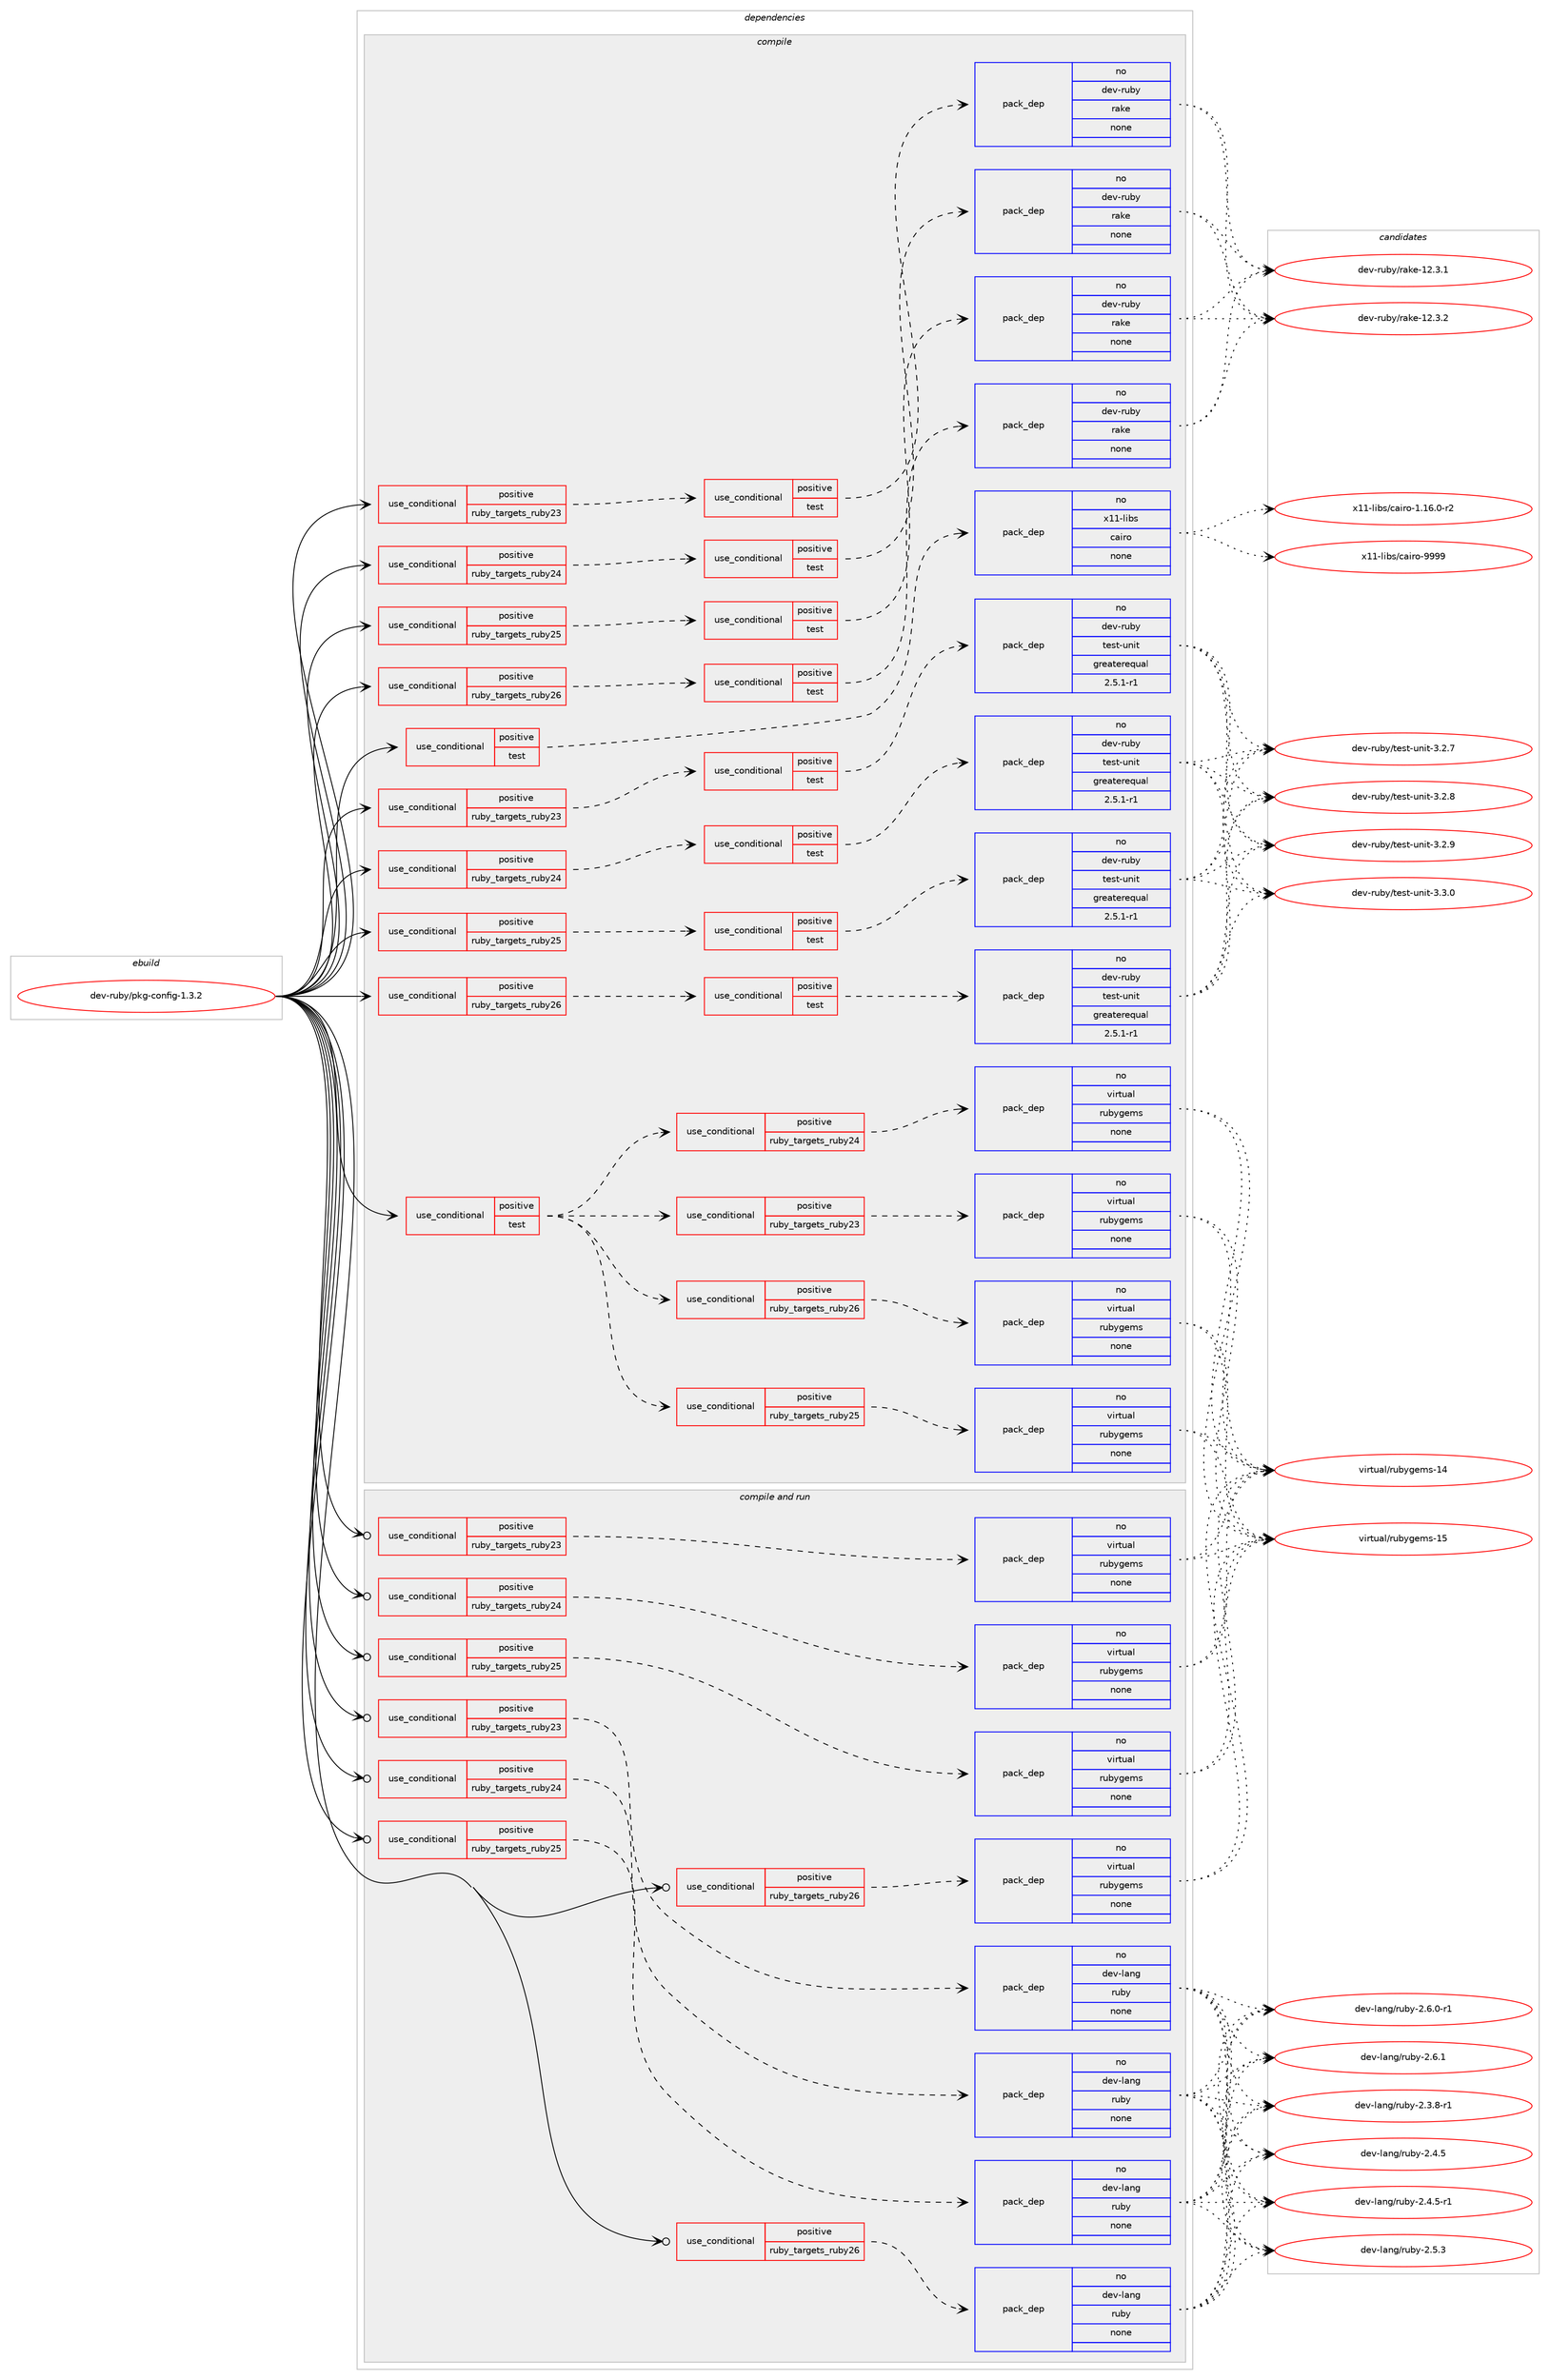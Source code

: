 digraph prolog {

# *************
# Graph options
# *************

newrank=true;
concentrate=true;
compound=true;
graph [rankdir=LR,fontname=Helvetica,fontsize=10,ranksep=1.5];#, ranksep=2.5, nodesep=0.2];
edge  [arrowhead=vee];
node  [fontname=Helvetica,fontsize=10];

# **********
# The ebuild
# **********

subgraph cluster_leftcol {
color=gray;
rank=same;
label=<<i>ebuild</i>>;
id [label="dev-ruby/pkg-config-1.3.2", color=red, width=4, href="../dev-ruby/pkg-config-1.3.2.svg"];
}

# ****************
# The dependencies
# ****************

subgraph cluster_midcol {
color=gray;
label=<<i>dependencies</i>>;
subgraph cluster_compile {
fillcolor="#eeeeee";
style=filled;
label=<<i>compile</i>>;
subgraph cond409370 {
dependency1511485 [label=<<TABLE BORDER="0" CELLBORDER="1" CELLSPACING="0" CELLPADDING="4"><TR><TD ROWSPAN="3" CELLPADDING="10">use_conditional</TD></TR><TR><TD>positive</TD></TR><TR><TD>ruby_targets_ruby23</TD></TR></TABLE>>, shape=none, color=red];
subgraph cond409371 {
dependency1511486 [label=<<TABLE BORDER="0" CELLBORDER="1" CELLSPACING="0" CELLPADDING="4"><TR><TD ROWSPAN="3" CELLPADDING="10">use_conditional</TD></TR><TR><TD>positive</TD></TR><TR><TD>test</TD></TR></TABLE>>, shape=none, color=red];
subgraph pack1078609 {
dependency1511487 [label=<<TABLE BORDER="0" CELLBORDER="1" CELLSPACING="0" CELLPADDING="4" WIDTH="220"><TR><TD ROWSPAN="6" CELLPADDING="30">pack_dep</TD></TR><TR><TD WIDTH="110">no</TD></TR><TR><TD>dev-ruby</TD></TR><TR><TD>rake</TD></TR><TR><TD>none</TD></TR><TR><TD></TD></TR></TABLE>>, shape=none, color=blue];
}
dependency1511486:e -> dependency1511487:w [weight=20,style="dashed",arrowhead="vee"];
}
dependency1511485:e -> dependency1511486:w [weight=20,style="dashed",arrowhead="vee"];
}
id:e -> dependency1511485:w [weight=20,style="solid",arrowhead="vee"];
subgraph cond409372 {
dependency1511488 [label=<<TABLE BORDER="0" CELLBORDER="1" CELLSPACING="0" CELLPADDING="4"><TR><TD ROWSPAN="3" CELLPADDING="10">use_conditional</TD></TR><TR><TD>positive</TD></TR><TR><TD>ruby_targets_ruby23</TD></TR></TABLE>>, shape=none, color=red];
subgraph cond409373 {
dependency1511489 [label=<<TABLE BORDER="0" CELLBORDER="1" CELLSPACING="0" CELLPADDING="4"><TR><TD ROWSPAN="3" CELLPADDING="10">use_conditional</TD></TR><TR><TD>positive</TD></TR><TR><TD>test</TD></TR></TABLE>>, shape=none, color=red];
subgraph pack1078610 {
dependency1511490 [label=<<TABLE BORDER="0" CELLBORDER="1" CELLSPACING="0" CELLPADDING="4" WIDTH="220"><TR><TD ROWSPAN="6" CELLPADDING="30">pack_dep</TD></TR><TR><TD WIDTH="110">no</TD></TR><TR><TD>dev-ruby</TD></TR><TR><TD>test-unit</TD></TR><TR><TD>greaterequal</TD></TR><TR><TD>2.5.1-r1</TD></TR></TABLE>>, shape=none, color=blue];
}
dependency1511489:e -> dependency1511490:w [weight=20,style="dashed",arrowhead="vee"];
}
dependency1511488:e -> dependency1511489:w [weight=20,style="dashed",arrowhead="vee"];
}
id:e -> dependency1511488:w [weight=20,style="solid",arrowhead="vee"];
subgraph cond409374 {
dependency1511491 [label=<<TABLE BORDER="0" CELLBORDER="1" CELLSPACING="0" CELLPADDING="4"><TR><TD ROWSPAN="3" CELLPADDING="10">use_conditional</TD></TR><TR><TD>positive</TD></TR><TR><TD>ruby_targets_ruby24</TD></TR></TABLE>>, shape=none, color=red];
subgraph cond409375 {
dependency1511492 [label=<<TABLE BORDER="0" CELLBORDER="1" CELLSPACING="0" CELLPADDING="4"><TR><TD ROWSPAN="3" CELLPADDING="10">use_conditional</TD></TR><TR><TD>positive</TD></TR><TR><TD>test</TD></TR></TABLE>>, shape=none, color=red];
subgraph pack1078611 {
dependency1511493 [label=<<TABLE BORDER="0" CELLBORDER="1" CELLSPACING="0" CELLPADDING="4" WIDTH="220"><TR><TD ROWSPAN="6" CELLPADDING="30">pack_dep</TD></TR><TR><TD WIDTH="110">no</TD></TR><TR><TD>dev-ruby</TD></TR><TR><TD>rake</TD></TR><TR><TD>none</TD></TR><TR><TD></TD></TR></TABLE>>, shape=none, color=blue];
}
dependency1511492:e -> dependency1511493:w [weight=20,style="dashed",arrowhead="vee"];
}
dependency1511491:e -> dependency1511492:w [weight=20,style="dashed",arrowhead="vee"];
}
id:e -> dependency1511491:w [weight=20,style="solid",arrowhead="vee"];
subgraph cond409376 {
dependency1511494 [label=<<TABLE BORDER="0" CELLBORDER="1" CELLSPACING="0" CELLPADDING="4"><TR><TD ROWSPAN="3" CELLPADDING="10">use_conditional</TD></TR><TR><TD>positive</TD></TR><TR><TD>ruby_targets_ruby24</TD></TR></TABLE>>, shape=none, color=red];
subgraph cond409377 {
dependency1511495 [label=<<TABLE BORDER="0" CELLBORDER="1" CELLSPACING="0" CELLPADDING="4"><TR><TD ROWSPAN="3" CELLPADDING="10">use_conditional</TD></TR><TR><TD>positive</TD></TR><TR><TD>test</TD></TR></TABLE>>, shape=none, color=red];
subgraph pack1078612 {
dependency1511496 [label=<<TABLE BORDER="0" CELLBORDER="1" CELLSPACING="0" CELLPADDING="4" WIDTH="220"><TR><TD ROWSPAN="6" CELLPADDING="30">pack_dep</TD></TR><TR><TD WIDTH="110">no</TD></TR><TR><TD>dev-ruby</TD></TR><TR><TD>test-unit</TD></TR><TR><TD>greaterequal</TD></TR><TR><TD>2.5.1-r1</TD></TR></TABLE>>, shape=none, color=blue];
}
dependency1511495:e -> dependency1511496:w [weight=20,style="dashed",arrowhead="vee"];
}
dependency1511494:e -> dependency1511495:w [weight=20,style="dashed",arrowhead="vee"];
}
id:e -> dependency1511494:w [weight=20,style="solid",arrowhead="vee"];
subgraph cond409378 {
dependency1511497 [label=<<TABLE BORDER="0" CELLBORDER="1" CELLSPACING="0" CELLPADDING="4"><TR><TD ROWSPAN="3" CELLPADDING="10">use_conditional</TD></TR><TR><TD>positive</TD></TR><TR><TD>ruby_targets_ruby25</TD></TR></TABLE>>, shape=none, color=red];
subgraph cond409379 {
dependency1511498 [label=<<TABLE BORDER="0" CELLBORDER="1" CELLSPACING="0" CELLPADDING="4"><TR><TD ROWSPAN="3" CELLPADDING="10">use_conditional</TD></TR><TR><TD>positive</TD></TR><TR><TD>test</TD></TR></TABLE>>, shape=none, color=red];
subgraph pack1078613 {
dependency1511499 [label=<<TABLE BORDER="0" CELLBORDER="1" CELLSPACING="0" CELLPADDING="4" WIDTH="220"><TR><TD ROWSPAN="6" CELLPADDING="30">pack_dep</TD></TR><TR><TD WIDTH="110">no</TD></TR><TR><TD>dev-ruby</TD></TR><TR><TD>rake</TD></TR><TR><TD>none</TD></TR><TR><TD></TD></TR></TABLE>>, shape=none, color=blue];
}
dependency1511498:e -> dependency1511499:w [weight=20,style="dashed",arrowhead="vee"];
}
dependency1511497:e -> dependency1511498:w [weight=20,style="dashed",arrowhead="vee"];
}
id:e -> dependency1511497:w [weight=20,style="solid",arrowhead="vee"];
subgraph cond409380 {
dependency1511500 [label=<<TABLE BORDER="0" CELLBORDER="1" CELLSPACING="0" CELLPADDING="4"><TR><TD ROWSPAN="3" CELLPADDING="10">use_conditional</TD></TR><TR><TD>positive</TD></TR><TR><TD>ruby_targets_ruby25</TD></TR></TABLE>>, shape=none, color=red];
subgraph cond409381 {
dependency1511501 [label=<<TABLE BORDER="0" CELLBORDER="1" CELLSPACING="0" CELLPADDING="4"><TR><TD ROWSPAN="3" CELLPADDING="10">use_conditional</TD></TR><TR><TD>positive</TD></TR><TR><TD>test</TD></TR></TABLE>>, shape=none, color=red];
subgraph pack1078614 {
dependency1511502 [label=<<TABLE BORDER="0" CELLBORDER="1" CELLSPACING="0" CELLPADDING="4" WIDTH="220"><TR><TD ROWSPAN="6" CELLPADDING="30">pack_dep</TD></TR><TR><TD WIDTH="110">no</TD></TR><TR><TD>dev-ruby</TD></TR><TR><TD>test-unit</TD></TR><TR><TD>greaterequal</TD></TR><TR><TD>2.5.1-r1</TD></TR></TABLE>>, shape=none, color=blue];
}
dependency1511501:e -> dependency1511502:w [weight=20,style="dashed",arrowhead="vee"];
}
dependency1511500:e -> dependency1511501:w [weight=20,style="dashed",arrowhead="vee"];
}
id:e -> dependency1511500:w [weight=20,style="solid",arrowhead="vee"];
subgraph cond409382 {
dependency1511503 [label=<<TABLE BORDER="0" CELLBORDER="1" CELLSPACING="0" CELLPADDING="4"><TR><TD ROWSPAN="3" CELLPADDING="10">use_conditional</TD></TR><TR><TD>positive</TD></TR><TR><TD>ruby_targets_ruby26</TD></TR></TABLE>>, shape=none, color=red];
subgraph cond409383 {
dependency1511504 [label=<<TABLE BORDER="0" CELLBORDER="1" CELLSPACING="0" CELLPADDING="4"><TR><TD ROWSPAN="3" CELLPADDING="10">use_conditional</TD></TR><TR><TD>positive</TD></TR><TR><TD>test</TD></TR></TABLE>>, shape=none, color=red];
subgraph pack1078615 {
dependency1511505 [label=<<TABLE BORDER="0" CELLBORDER="1" CELLSPACING="0" CELLPADDING="4" WIDTH="220"><TR><TD ROWSPAN="6" CELLPADDING="30">pack_dep</TD></TR><TR><TD WIDTH="110">no</TD></TR><TR><TD>dev-ruby</TD></TR><TR><TD>rake</TD></TR><TR><TD>none</TD></TR><TR><TD></TD></TR></TABLE>>, shape=none, color=blue];
}
dependency1511504:e -> dependency1511505:w [weight=20,style="dashed",arrowhead="vee"];
}
dependency1511503:e -> dependency1511504:w [weight=20,style="dashed",arrowhead="vee"];
}
id:e -> dependency1511503:w [weight=20,style="solid",arrowhead="vee"];
subgraph cond409384 {
dependency1511506 [label=<<TABLE BORDER="0" CELLBORDER="1" CELLSPACING="0" CELLPADDING="4"><TR><TD ROWSPAN="3" CELLPADDING="10">use_conditional</TD></TR><TR><TD>positive</TD></TR><TR><TD>ruby_targets_ruby26</TD></TR></TABLE>>, shape=none, color=red];
subgraph cond409385 {
dependency1511507 [label=<<TABLE BORDER="0" CELLBORDER="1" CELLSPACING="0" CELLPADDING="4"><TR><TD ROWSPAN="3" CELLPADDING="10">use_conditional</TD></TR><TR><TD>positive</TD></TR><TR><TD>test</TD></TR></TABLE>>, shape=none, color=red];
subgraph pack1078616 {
dependency1511508 [label=<<TABLE BORDER="0" CELLBORDER="1" CELLSPACING="0" CELLPADDING="4" WIDTH="220"><TR><TD ROWSPAN="6" CELLPADDING="30">pack_dep</TD></TR><TR><TD WIDTH="110">no</TD></TR><TR><TD>dev-ruby</TD></TR><TR><TD>test-unit</TD></TR><TR><TD>greaterequal</TD></TR><TR><TD>2.5.1-r1</TD></TR></TABLE>>, shape=none, color=blue];
}
dependency1511507:e -> dependency1511508:w [weight=20,style="dashed",arrowhead="vee"];
}
dependency1511506:e -> dependency1511507:w [weight=20,style="dashed",arrowhead="vee"];
}
id:e -> dependency1511506:w [weight=20,style="solid",arrowhead="vee"];
subgraph cond409386 {
dependency1511509 [label=<<TABLE BORDER="0" CELLBORDER="1" CELLSPACING="0" CELLPADDING="4"><TR><TD ROWSPAN="3" CELLPADDING="10">use_conditional</TD></TR><TR><TD>positive</TD></TR><TR><TD>test</TD></TR></TABLE>>, shape=none, color=red];
subgraph cond409387 {
dependency1511510 [label=<<TABLE BORDER="0" CELLBORDER="1" CELLSPACING="0" CELLPADDING="4"><TR><TD ROWSPAN="3" CELLPADDING="10">use_conditional</TD></TR><TR><TD>positive</TD></TR><TR><TD>ruby_targets_ruby23</TD></TR></TABLE>>, shape=none, color=red];
subgraph pack1078617 {
dependency1511511 [label=<<TABLE BORDER="0" CELLBORDER="1" CELLSPACING="0" CELLPADDING="4" WIDTH="220"><TR><TD ROWSPAN="6" CELLPADDING="30">pack_dep</TD></TR><TR><TD WIDTH="110">no</TD></TR><TR><TD>virtual</TD></TR><TR><TD>rubygems</TD></TR><TR><TD>none</TD></TR><TR><TD></TD></TR></TABLE>>, shape=none, color=blue];
}
dependency1511510:e -> dependency1511511:w [weight=20,style="dashed",arrowhead="vee"];
}
dependency1511509:e -> dependency1511510:w [weight=20,style="dashed",arrowhead="vee"];
subgraph cond409388 {
dependency1511512 [label=<<TABLE BORDER="0" CELLBORDER="1" CELLSPACING="0" CELLPADDING="4"><TR><TD ROWSPAN="3" CELLPADDING="10">use_conditional</TD></TR><TR><TD>positive</TD></TR><TR><TD>ruby_targets_ruby24</TD></TR></TABLE>>, shape=none, color=red];
subgraph pack1078618 {
dependency1511513 [label=<<TABLE BORDER="0" CELLBORDER="1" CELLSPACING="0" CELLPADDING="4" WIDTH="220"><TR><TD ROWSPAN="6" CELLPADDING="30">pack_dep</TD></TR><TR><TD WIDTH="110">no</TD></TR><TR><TD>virtual</TD></TR><TR><TD>rubygems</TD></TR><TR><TD>none</TD></TR><TR><TD></TD></TR></TABLE>>, shape=none, color=blue];
}
dependency1511512:e -> dependency1511513:w [weight=20,style="dashed",arrowhead="vee"];
}
dependency1511509:e -> dependency1511512:w [weight=20,style="dashed",arrowhead="vee"];
subgraph cond409389 {
dependency1511514 [label=<<TABLE BORDER="0" CELLBORDER="1" CELLSPACING="0" CELLPADDING="4"><TR><TD ROWSPAN="3" CELLPADDING="10">use_conditional</TD></TR><TR><TD>positive</TD></TR><TR><TD>ruby_targets_ruby25</TD></TR></TABLE>>, shape=none, color=red];
subgraph pack1078619 {
dependency1511515 [label=<<TABLE BORDER="0" CELLBORDER="1" CELLSPACING="0" CELLPADDING="4" WIDTH="220"><TR><TD ROWSPAN="6" CELLPADDING="30">pack_dep</TD></TR><TR><TD WIDTH="110">no</TD></TR><TR><TD>virtual</TD></TR><TR><TD>rubygems</TD></TR><TR><TD>none</TD></TR><TR><TD></TD></TR></TABLE>>, shape=none, color=blue];
}
dependency1511514:e -> dependency1511515:w [weight=20,style="dashed",arrowhead="vee"];
}
dependency1511509:e -> dependency1511514:w [weight=20,style="dashed",arrowhead="vee"];
subgraph cond409390 {
dependency1511516 [label=<<TABLE BORDER="0" CELLBORDER="1" CELLSPACING="0" CELLPADDING="4"><TR><TD ROWSPAN="3" CELLPADDING="10">use_conditional</TD></TR><TR><TD>positive</TD></TR><TR><TD>ruby_targets_ruby26</TD></TR></TABLE>>, shape=none, color=red];
subgraph pack1078620 {
dependency1511517 [label=<<TABLE BORDER="0" CELLBORDER="1" CELLSPACING="0" CELLPADDING="4" WIDTH="220"><TR><TD ROWSPAN="6" CELLPADDING="30">pack_dep</TD></TR><TR><TD WIDTH="110">no</TD></TR><TR><TD>virtual</TD></TR><TR><TD>rubygems</TD></TR><TR><TD>none</TD></TR><TR><TD></TD></TR></TABLE>>, shape=none, color=blue];
}
dependency1511516:e -> dependency1511517:w [weight=20,style="dashed",arrowhead="vee"];
}
dependency1511509:e -> dependency1511516:w [weight=20,style="dashed",arrowhead="vee"];
}
id:e -> dependency1511509:w [weight=20,style="solid",arrowhead="vee"];
subgraph cond409391 {
dependency1511518 [label=<<TABLE BORDER="0" CELLBORDER="1" CELLSPACING="0" CELLPADDING="4"><TR><TD ROWSPAN="3" CELLPADDING="10">use_conditional</TD></TR><TR><TD>positive</TD></TR><TR><TD>test</TD></TR></TABLE>>, shape=none, color=red];
subgraph pack1078621 {
dependency1511519 [label=<<TABLE BORDER="0" CELLBORDER="1" CELLSPACING="0" CELLPADDING="4" WIDTH="220"><TR><TD ROWSPAN="6" CELLPADDING="30">pack_dep</TD></TR><TR><TD WIDTH="110">no</TD></TR><TR><TD>x11-libs</TD></TR><TR><TD>cairo</TD></TR><TR><TD>none</TD></TR><TR><TD></TD></TR></TABLE>>, shape=none, color=blue];
}
dependency1511518:e -> dependency1511519:w [weight=20,style="dashed",arrowhead="vee"];
}
id:e -> dependency1511518:w [weight=20,style="solid",arrowhead="vee"];
}
subgraph cluster_compileandrun {
fillcolor="#eeeeee";
style=filled;
label=<<i>compile and run</i>>;
subgraph cond409392 {
dependency1511520 [label=<<TABLE BORDER="0" CELLBORDER="1" CELLSPACING="0" CELLPADDING="4"><TR><TD ROWSPAN="3" CELLPADDING="10">use_conditional</TD></TR><TR><TD>positive</TD></TR><TR><TD>ruby_targets_ruby23</TD></TR></TABLE>>, shape=none, color=red];
subgraph pack1078622 {
dependency1511521 [label=<<TABLE BORDER="0" CELLBORDER="1" CELLSPACING="0" CELLPADDING="4" WIDTH="220"><TR><TD ROWSPAN="6" CELLPADDING="30">pack_dep</TD></TR><TR><TD WIDTH="110">no</TD></TR><TR><TD>dev-lang</TD></TR><TR><TD>ruby</TD></TR><TR><TD>none</TD></TR><TR><TD></TD></TR></TABLE>>, shape=none, color=blue];
}
dependency1511520:e -> dependency1511521:w [weight=20,style="dashed",arrowhead="vee"];
}
id:e -> dependency1511520:w [weight=20,style="solid",arrowhead="odotvee"];
subgraph cond409393 {
dependency1511522 [label=<<TABLE BORDER="0" CELLBORDER="1" CELLSPACING="0" CELLPADDING="4"><TR><TD ROWSPAN="3" CELLPADDING="10">use_conditional</TD></TR><TR><TD>positive</TD></TR><TR><TD>ruby_targets_ruby23</TD></TR></TABLE>>, shape=none, color=red];
subgraph pack1078623 {
dependency1511523 [label=<<TABLE BORDER="0" CELLBORDER="1" CELLSPACING="0" CELLPADDING="4" WIDTH="220"><TR><TD ROWSPAN="6" CELLPADDING="30">pack_dep</TD></TR><TR><TD WIDTH="110">no</TD></TR><TR><TD>virtual</TD></TR><TR><TD>rubygems</TD></TR><TR><TD>none</TD></TR><TR><TD></TD></TR></TABLE>>, shape=none, color=blue];
}
dependency1511522:e -> dependency1511523:w [weight=20,style="dashed",arrowhead="vee"];
}
id:e -> dependency1511522:w [weight=20,style="solid",arrowhead="odotvee"];
subgraph cond409394 {
dependency1511524 [label=<<TABLE BORDER="0" CELLBORDER="1" CELLSPACING="0" CELLPADDING="4"><TR><TD ROWSPAN="3" CELLPADDING="10">use_conditional</TD></TR><TR><TD>positive</TD></TR><TR><TD>ruby_targets_ruby24</TD></TR></TABLE>>, shape=none, color=red];
subgraph pack1078624 {
dependency1511525 [label=<<TABLE BORDER="0" CELLBORDER="1" CELLSPACING="0" CELLPADDING="4" WIDTH="220"><TR><TD ROWSPAN="6" CELLPADDING="30">pack_dep</TD></TR><TR><TD WIDTH="110">no</TD></TR><TR><TD>dev-lang</TD></TR><TR><TD>ruby</TD></TR><TR><TD>none</TD></TR><TR><TD></TD></TR></TABLE>>, shape=none, color=blue];
}
dependency1511524:e -> dependency1511525:w [weight=20,style="dashed",arrowhead="vee"];
}
id:e -> dependency1511524:w [weight=20,style="solid",arrowhead="odotvee"];
subgraph cond409395 {
dependency1511526 [label=<<TABLE BORDER="0" CELLBORDER="1" CELLSPACING="0" CELLPADDING="4"><TR><TD ROWSPAN="3" CELLPADDING="10">use_conditional</TD></TR><TR><TD>positive</TD></TR><TR><TD>ruby_targets_ruby24</TD></TR></TABLE>>, shape=none, color=red];
subgraph pack1078625 {
dependency1511527 [label=<<TABLE BORDER="0" CELLBORDER="1" CELLSPACING="0" CELLPADDING="4" WIDTH="220"><TR><TD ROWSPAN="6" CELLPADDING="30">pack_dep</TD></TR><TR><TD WIDTH="110">no</TD></TR><TR><TD>virtual</TD></TR><TR><TD>rubygems</TD></TR><TR><TD>none</TD></TR><TR><TD></TD></TR></TABLE>>, shape=none, color=blue];
}
dependency1511526:e -> dependency1511527:w [weight=20,style="dashed",arrowhead="vee"];
}
id:e -> dependency1511526:w [weight=20,style="solid",arrowhead="odotvee"];
subgraph cond409396 {
dependency1511528 [label=<<TABLE BORDER="0" CELLBORDER="1" CELLSPACING="0" CELLPADDING="4"><TR><TD ROWSPAN="3" CELLPADDING="10">use_conditional</TD></TR><TR><TD>positive</TD></TR><TR><TD>ruby_targets_ruby25</TD></TR></TABLE>>, shape=none, color=red];
subgraph pack1078626 {
dependency1511529 [label=<<TABLE BORDER="0" CELLBORDER="1" CELLSPACING="0" CELLPADDING="4" WIDTH="220"><TR><TD ROWSPAN="6" CELLPADDING="30">pack_dep</TD></TR><TR><TD WIDTH="110">no</TD></TR><TR><TD>dev-lang</TD></TR><TR><TD>ruby</TD></TR><TR><TD>none</TD></TR><TR><TD></TD></TR></TABLE>>, shape=none, color=blue];
}
dependency1511528:e -> dependency1511529:w [weight=20,style="dashed",arrowhead="vee"];
}
id:e -> dependency1511528:w [weight=20,style="solid",arrowhead="odotvee"];
subgraph cond409397 {
dependency1511530 [label=<<TABLE BORDER="0" CELLBORDER="1" CELLSPACING="0" CELLPADDING="4"><TR><TD ROWSPAN="3" CELLPADDING="10">use_conditional</TD></TR><TR><TD>positive</TD></TR><TR><TD>ruby_targets_ruby25</TD></TR></TABLE>>, shape=none, color=red];
subgraph pack1078627 {
dependency1511531 [label=<<TABLE BORDER="0" CELLBORDER="1" CELLSPACING="0" CELLPADDING="4" WIDTH="220"><TR><TD ROWSPAN="6" CELLPADDING="30">pack_dep</TD></TR><TR><TD WIDTH="110">no</TD></TR><TR><TD>virtual</TD></TR><TR><TD>rubygems</TD></TR><TR><TD>none</TD></TR><TR><TD></TD></TR></TABLE>>, shape=none, color=blue];
}
dependency1511530:e -> dependency1511531:w [weight=20,style="dashed",arrowhead="vee"];
}
id:e -> dependency1511530:w [weight=20,style="solid",arrowhead="odotvee"];
subgraph cond409398 {
dependency1511532 [label=<<TABLE BORDER="0" CELLBORDER="1" CELLSPACING="0" CELLPADDING="4"><TR><TD ROWSPAN="3" CELLPADDING="10">use_conditional</TD></TR><TR><TD>positive</TD></TR><TR><TD>ruby_targets_ruby26</TD></TR></TABLE>>, shape=none, color=red];
subgraph pack1078628 {
dependency1511533 [label=<<TABLE BORDER="0" CELLBORDER="1" CELLSPACING="0" CELLPADDING="4" WIDTH="220"><TR><TD ROWSPAN="6" CELLPADDING="30">pack_dep</TD></TR><TR><TD WIDTH="110">no</TD></TR><TR><TD>dev-lang</TD></TR><TR><TD>ruby</TD></TR><TR><TD>none</TD></TR><TR><TD></TD></TR></TABLE>>, shape=none, color=blue];
}
dependency1511532:e -> dependency1511533:w [weight=20,style="dashed",arrowhead="vee"];
}
id:e -> dependency1511532:w [weight=20,style="solid",arrowhead="odotvee"];
subgraph cond409399 {
dependency1511534 [label=<<TABLE BORDER="0" CELLBORDER="1" CELLSPACING="0" CELLPADDING="4"><TR><TD ROWSPAN="3" CELLPADDING="10">use_conditional</TD></TR><TR><TD>positive</TD></TR><TR><TD>ruby_targets_ruby26</TD></TR></TABLE>>, shape=none, color=red];
subgraph pack1078629 {
dependency1511535 [label=<<TABLE BORDER="0" CELLBORDER="1" CELLSPACING="0" CELLPADDING="4" WIDTH="220"><TR><TD ROWSPAN="6" CELLPADDING="30">pack_dep</TD></TR><TR><TD WIDTH="110">no</TD></TR><TR><TD>virtual</TD></TR><TR><TD>rubygems</TD></TR><TR><TD>none</TD></TR><TR><TD></TD></TR></TABLE>>, shape=none, color=blue];
}
dependency1511534:e -> dependency1511535:w [weight=20,style="dashed",arrowhead="vee"];
}
id:e -> dependency1511534:w [weight=20,style="solid",arrowhead="odotvee"];
}
subgraph cluster_run {
fillcolor="#eeeeee";
style=filled;
label=<<i>run</i>>;
}
}

# **************
# The candidates
# **************

subgraph cluster_choices {
rank=same;
color=gray;
label=<<i>candidates</i>>;

subgraph choice1078609 {
color=black;
nodesep=1;
choice1001011184511411798121471149710710145495046514649 [label="dev-ruby/rake-12.3.1", color=red, width=4,href="../dev-ruby/rake-12.3.1.svg"];
choice1001011184511411798121471149710710145495046514650 [label="dev-ruby/rake-12.3.2", color=red, width=4,href="../dev-ruby/rake-12.3.2.svg"];
dependency1511487:e -> choice1001011184511411798121471149710710145495046514649:w [style=dotted,weight="100"];
dependency1511487:e -> choice1001011184511411798121471149710710145495046514650:w [style=dotted,weight="100"];
}
subgraph choice1078610 {
color=black;
nodesep=1;
choice10010111845114117981214711610111511645117110105116455146504655 [label="dev-ruby/test-unit-3.2.7", color=red, width=4,href="../dev-ruby/test-unit-3.2.7.svg"];
choice10010111845114117981214711610111511645117110105116455146504656 [label="dev-ruby/test-unit-3.2.8", color=red, width=4,href="../dev-ruby/test-unit-3.2.8.svg"];
choice10010111845114117981214711610111511645117110105116455146504657 [label="dev-ruby/test-unit-3.2.9", color=red, width=4,href="../dev-ruby/test-unit-3.2.9.svg"];
choice10010111845114117981214711610111511645117110105116455146514648 [label="dev-ruby/test-unit-3.3.0", color=red, width=4,href="../dev-ruby/test-unit-3.3.0.svg"];
dependency1511490:e -> choice10010111845114117981214711610111511645117110105116455146504655:w [style=dotted,weight="100"];
dependency1511490:e -> choice10010111845114117981214711610111511645117110105116455146504656:w [style=dotted,weight="100"];
dependency1511490:e -> choice10010111845114117981214711610111511645117110105116455146504657:w [style=dotted,weight="100"];
dependency1511490:e -> choice10010111845114117981214711610111511645117110105116455146514648:w [style=dotted,weight="100"];
}
subgraph choice1078611 {
color=black;
nodesep=1;
choice1001011184511411798121471149710710145495046514649 [label="dev-ruby/rake-12.3.1", color=red, width=4,href="../dev-ruby/rake-12.3.1.svg"];
choice1001011184511411798121471149710710145495046514650 [label="dev-ruby/rake-12.3.2", color=red, width=4,href="../dev-ruby/rake-12.3.2.svg"];
dependency1511493:e -> choice1001011184511411798121471149710710145495046514649:w [style=dotted,weight="100"];
dependency1511493:e -> choice1001011184511411798121471149710710145495046514650:w [style=dotted,weight="100"];
}
subgraph choice1078612 {
color=black;
nodesep=1;
choice10010111845114117981214711610111511645117110105116455146504655 [label="dev-ruby/test-unit-3.2.7", color=red, width=4,href="../dev-ruby/test-unit-3.2.7.svg"];
choice10010111845114117981214711610111511645117110105116455146504656 [label="dev-ruby/test-unit-3.2.8", color=red, width=4,href="../dev-ruby/test-unit-3.2.8.svg"];
choice10010111845114117981214711610111511645117110105116455146504657 [label="dev-ruby/test-unit-3.2.9", color=red, width=4,href="../dev-ruby/test-unit-3.2.9.svg"];
choice10010111845114117981214711610111511645117110105116455146514648 [label="dev-ruby/test-unit-3.3.0", color=red, width=4,href="../dev-ruby/test-unit-3.3.0.svg"];
dependency1511496:e -> choice10010111845114117981214711610111511645117110105116455146504655:w [style=dotted,weight="100"];
dependency1511496:e -> choice10010111845114117981214711610111511645117110105116455146504656:w [style=dotted,weight="100"];
dependency1511496:e -> choice10010111845114117981214711610111511645117110105116455146504657:w [style=dotted,weight="100"];
dependency1511496:e -> choice10010111845114117981214711610111511645117110105116455146514648:w [style=dotted,weight="100"];
}
subgraph choice1078613 {
color=black;
nodesep=1;
choice1001011184511411798121471149710710145495046514649 [label="dev-ruby/rake-12.3.1", color=red, width=4,href="../dev-ruby/rake-12.3.1.svg"];
choice1001011184511411798121471149710710145495046514650 [label="dev-ruby/rake-12.3.2", color=red, width=4,href="../dev-ruby/rake-12.3.2.svg"];
dependency1511499:e -> choice1001011184511411798121471149710710145495046514649:w [style=dotted,weight="100"];
dependency1511499:e -> choice1001011184511411798121471149710710145495046514650:w [style=dotted,weight="100"];
}
subgraph choice1078614 {
color=black;
nodesep=1;
choice10010111845114117981214711610111511645117110105116455146504655 [label="dev-ruby/test-unit-3.2.7", color=red, width=4,href="../dev-ruby/test-unit-3.2.7.svg"];
choice10010111845114117981214711610111511645117110105116455146504656 [label="dev-ruby/test-unit-3.2.8", color=red, width=4,href="../dev-ruby/test-unit-3.2.8.svg"];
choice10010111845114117981214711610111511645117110105116455146504657 [label="dev-ruby/test-unit-3.2.9", color=red, width=4,href="../dev-ruby/test-unit-3.2.9.svg"];
choice10010111845114117981214711610111511645117110105116455146514648 [label="dev-ruby/test-unit-3.3.0", color=red, width=4,href="../dev-ruby/test-unit-3.3.0.svg"];
dependency1511502:e -> choice10010111845114117981214711610111511645117110105116455146504655:w [style=dotted,weight="100"];
dependency1511502:e -> choice10010111845114117981214711610111511645117110105116455146504656:w [style=dotted,weight="100"];
dependency1511502:e -> choice10010111845114117981214711610111511645117110105116455146504657:w [style=dotted,weight="100"];
dependency1511502:e -> choice10010111845114117981214711610111511645117110105116455146514648:w [style=dotted,weight="100"];
}
subgraph choice1078615 {
color=black;
nodesep=1;
choice1001011184511411798121471149710710145495046514649 [label="dev-ruby/rake-12.3.1", color=red, width=4,href="../dev-ruby/rake-12.3.1.svg"];
choice1001011184511411798121471149710710145495046514650 [label="dev-ruby/rake-12.3.2", color=red, width=4,href="../dev-ruby/rake-12.3.2.svg"];
dependency1511505:e -> choice1001011184511411798121471149710710145495046514649:w [style=dotted,weight="100"];
dependency1511505:e -> choice1001011184511411798121471149710710145495046514650:w [style=dotted,weight="100"];
}
subgraph choice1078616 {
color=black;
nodesep=1;
choice10010111845114117981214711610111511645117110105116455146504655 [label="dev-ruby/test-unit-3.2.7", color=red, width=4,href="../dev-ruby/test-unit-3.2.7.svg"];
choice10010111845114117981214711610111511645117110105116455146504656 [label="dev-ruby/test-unit-3.2.8", color=red, width=4,href="../dev-ruby/test-unit-3.2.8.svg"];
choice10010111845114117981214711610111511645117110105116455146504657 [label="dev-ruby/test-unit-3.2.9", color=red, width=4,href="../dev-ruby/test-unit-3.2.9.svg"];
choice10010111845114117981214711610111511645117110105116455146514648 [label="dev-ruby/test-unit-3.3.0", color=red, width=4,href="../dev-ruby/test-unit-3.3.0.svg"];
dependency1511508:e -> choice10010111845114117981214711610111511645117110105116455146504655:w [style=dotted,weight="100"];
dependency1511508:e -> choice10010111845114117981214711610111511645117110105116455146504656:w [style=dotted,weight="100"];
dependency1511508:e -> choice10010111845114117981214711610111511645117110105116455146504657:w [style=dotted,weight="100"];
dependency1511508:e -> choice10010111845114117981214711610111511645117110105116455146514648:w [style=dotted,weight="100"];
}
subgraph choice1078617 {
color=black;
nodesep=1;
choice118105114116117971084711411798121103101109115454952 [label="virtual/rubygems-14", color=red, width=4,href="../virtual/rubygems-14.svg"];
choice118105114116117971084711411798121103101109115454953 [label="virtual/rubygems-15", color=red, width=4,href="../virtual/rubygems-15.svg"];
dependency1511511:e -> choice118105114116117971084711411798121103101109115454952:w [style=dotted,weight="100"];
dependency1511511:e -> choice118105114116117971084711411798121103101109115454953:w [style=dotted,weight="100"];
}
subgraph choice1078618 {
color=black;
nodesep=1;
choice118105114116117971084711411798121103101109115454952 [label="virtual/rubygems-14", color=red, width=4,href="../virtual/rubygems-14.svg"];
choice118105114116117971084711411798121103101109115454953 [label="virtual/rubygems-15", color=red, width=4,href="../virtual/rubygems-15.svg"];
dependency1511513:e -> choice118105114116117971084711411798121103101109115454952:w [style=dotted,weight="100"];
dependency1511513:e -> choice118105114116117971084711411798121103101109115454953:w [style=dotted,weight="100"];
}
subgraph choice1078619 {
color=black;
nodesep=1;
choice118105114116117971084711411798121103101109115454952 [label="virtual/rubygems-14", color=red, width=4,href="../virtual/rubygems-14.svg"];
choice118105114116117971084711411798121103101109115454953 [label="virtual/rubygems-15", color=red, width=4,href="../virtual/rubygems-15.svg"];
dependency1511515:e -> choice118105114116117971084711411798121103101109115454952:w [style=dotted,weight="100"];
dependency1511515:e -> choice118105114116117971084711411798121103101109115454953:w [style=dotted,weight="100"];
}
subgraph choice1078620 {
color=black;
nodesep=1;
choice118105114116117971084711411798121103101109115454952 [label="virtual/rubygems-14", color=red, width=4,href="../virtual/rubygems-14.svg"];
choice118105114116117971084711411798121103101109115454953 [label="virtual/rubygems-15", color=red, width=4,href="../virtual/rubygems-15.svg"];
dependency1511517:e -> choice118105114116117971084711411798121103101109115454952:w [style=dotted,weight="100"];
dependency1511517:e -> choice118105114116117971084711411798121103101109115454953:w [style=dotted,weight="100"];
}
subgraph choice1078621 {
color=black;
nodesep=1;
choice12049494510810598115479997105114111454946495446484511450 [label="x11-libs/cairo-1.16.0-r2", color=red, width=4,href="../x11-libs/cairo-1.16.0-r2.svg"];
choice120494945108105981154799971051141114557575757 [label="x11-libs/cairo-9999", color=red, width=4,href="../x11-libs/cairo-9999.svg"];
dependency1511519:e -> choice12049494510810598115479997105114111454946495446484511450:w [style=dotted,weight="100"];
dependency1511519:e -> choice120494945108105981154799971051141114557575757:w [style=dotted,weight="100"];
}
subgraph choice1078622 {
color=black;
nodesep=1;
choice100101118451089711010347114117981214550465146564511449 [label="dev-lang/ruby-2.3.8-r1", color=red, width=4,href="../dev-lang/ruby-2.3.8-r1.svg"];
choice10010111845108971101034711411798121455046524653 [label="dev-lang/ruby-2.4.5", color=red, width=4,href="../dev-lang/ruby-2.4.5.svg"];
choice100101118451089711010347114117981214550465246534511449 [label="dev-lang/ruby-2.4.5-r1", color=red, width=4,href="../dev-lang/ruby-2.4.5-r1.svg"];
choice10010111845108971101034711411798121455046534651 [label="dev-lang/ruby-2.5.3", color=red, width=4,href="../dev-lang/ruby-2.5.3.svg"];
choice100101118451089711010347114117981214550465446484511449 [label="dev-lang/ruby-2.6.0-r1", color=red, width=4,href="../dev-lang/ruby-2.6.0-r1.svg"];
choice10010111845108971101034711411798121455046544649 [label="dev-lang/ruby-2.6.1", color=red, width=4,href="../dev-lang/ruby-2.6.1.svg"];
dependency1511521:e -> choice100101118451089711010347114117981214550465146564511449:w [style=dotted,weight="100"];
dependency1511521:e -> choice10010111845108971101034711411798121455046524653:w [style=dotted,weight="100"];
dependency1511521:e -> choice100101118451089711010347114117981214550465246534511449:w [style=dotted,weight="100"];
dependency1511521:e -> choice10010111845108971101034711411798121455046534651:w [style=dotted,weight="100"];
dependency1511521:e -> choice100101118451089711010347114117981214550465446484511449:w [style=dotted,weight="100"];
dependency1511521:e -> choice10010111845108971101034711411798121455046544649:w [style=dotted,weight="100"];
}
subgraph choice1078623 {
color=black;
nodesep=1;
choice118105114116117971084711411798121103101109115454952 [label="virtual/rubygems-14", color=red, width=4,href="../virtual/rubygems-14.svg"];
choice118105114116117971084711411798121103101109115454953 [label="virtual/rubygems-15", color=red, width=4,href="../virtual/rubygems-15.svg"];
dependency1511523:e -> choice118105114116117971084711411798121103101109115454952:w [style=dotted,weight="100"];
dependency1511523:e -> choice118105114116117971084711411798121103101109115454953:w [style=dotted,weight="100"];
}
subgraph choice1078624 {
color=black;
nodesep=1;
choice100101118451089711010347114117981214550465146564511449 [label="dev-lang/ruby-2.3.8-r1", color=red, width=4,href="../dev-lang/ruby-2.3.8-r1.svg"];
choice10010111845108971101034711411798121455046524653 [label="dev-lang/ruby-2.4.5", color=red, width=4,href="../dev-lang/ruby-2.4.5.svg"];
choice100101118451089711010347114117981214550465246534511449 [label="dev-lang/ruby-2.4.5-r1", color=red, width=4,href="../dev-lang/ruby-2.4.5-r1.svg"];
choice10010111845108971101034711411798121455046534651 [label="dev-lang/ruby-2.5.3", color=red, width=4,href="../dev-lang/ruby-2.5.3.svg"];
choice100101118451089711010347114117981214550465446484511449 [label="dev-lang/ruby-2.6.0-r1", color=red, width=4,href="../dev-lang/ruby-2.6.0-r1.svg"];
choice10010111845108971101034711411798121455046544649 [label="dev-lang/ruby-2.6.1", color=red, width=4,href="../dev-lang/ruby-2.6.1.svg"];
dependency1511525:e -> choice100101118451089711010347114117981214550465146564511449:w [style=dotted,weight="100"];
dependency1511525:e -> choice10010111845108971101034711411798121455046524653:w [style=dotted,weight="100"];
dependency1511525:e -> choice100101118451089711010347114117981214550465246534511449:w [style=dotted,weight="100"];
dependency1511525:e -> choice10010111845108971101034711411798121455046534651:w [style=dotted,weight="100"];
dependency1511525:e -> choice100101118451089711010347114117981214550465446484511449:w [style=dotted,weight="100"];
dependency1511525:e -> choice10010111845108971101034711411798121455046544649:w [style=dotted,weight="100"];
}
subgraph choice1078625 {
color=black;
nodesep=1;
choice118105114116117971084711411798121103101109115454952 [label="virtual/rubygems-14", color=red, width=4,href="../virtual/rubygems-14.svg"];
choice118105114116117971084711411798121103101109115454953 [label="virtual/rubygems-15", color=red, width=4,href="../virtual/rubygems-15.svg"];
dependency1511527:e -> choice118105114116117971084711411798121103101109115454952:w [style=dotted,weight="100"];
dependency1511527:e -> choice118105114116117971084711411798121103101109115454953:w [style=dotted,weight="100"];
}
subgraph choice1078626 {
color=black;
nodesep=1;
choice100101118451089711010347114117981214550465146564511449 [label="dev-lang/ruby-2.3.8-r1", color=red, width=4,href="../dev-lang/ruby-2.3.8-r1.svg"];
choice10010111845108971101034711411798121455046524653 [label="dev-lang/ruby-2.4.5", color=red, width=4,href="../dev-lang/ruby-2.4.5.svg"];
choice100101118451089711010347114117981214550465246534511449 [label="dev-lang/ruby-2.4.5-r1", color=red, width=4,href="../dev-lang/ruby-2.4.5-r1.svg"];
choice10010111845108971101034711411798121455046534651 [label="dev-lang/ruby-2.5.3", color=red, width=4,href="../dev-lang/ruby-2.5.3.svg"];
choice100101118451089711010347114117981214550465446484511449 [label="dev-lang/ruby-2.6.0-r1", color=red, width=4,href="../dev-lang/ruby-2.6.0-r1.svg"];
choice10010111845108971101034711411798121455046544649 [label="dev-lang/ruby-2.6.1", color=red, width=4,href="../dev-lang/ruby-2.6.1.svg"];
dependency1511529:e -> choice100101118451089711010347114117981214550465146564511449:w [style=dotted,weight="100"];
dependency1511529:e -> choice10010111845108971101034711411798121455046524653:w [style=dotted,weight="100"];
dependency1511529:e -> choice100101118451089711010347114117981214550465246534511449:w [style=dotted,weight="100"];
dependency1511529:e -> choice10010111845108971101034711411798121455046534651:w [style=dotted,weight="100"];
dependency1511529:e -> choice100101118451089711010347114117981214550465446484511449:w [style=dotted,weight="100"];
dependency1511529:e -> choice10010111845108971101034711411798121455046544649:w [style=dotted,weight="100"];
}
subgraph choice1078627 {
color=black;
nodesep=1;
choice118105114116117971084711411798121103101109115454952 [label="virtual/rubygems-14", color=red, width=4,href="../virtual/rubygems-14.svg"];
choice118105114116117971084711411798121103101109115454953 [label="virtual/rubygems-15", color=red, width=4,href="../virtual/rubygems-15.svg"];
dependency1511531:e -> choice118105114116117971084711411798121103101109115454952:w [style=dotted,weight="100"];
dependency1511531:e -> choice118105114116117971084711411798121103101109115454953:w [style=dotted,weight="100"];
}
subgraph choice1078628 {
color=black;
nodesep=1;
choice100101118451089711010347114117981214550465146564511449 [label="dev-lang/ruby-2.3.8-r1", color=red, width=4,href="../dev-lang/ruby-2.3.8-r1.svg"];
choice10010111845108971101034711411798121455046524653 [label="dev-lang/ruby-2.4.5", color=red, width=4,href="../dev-lang/ruby-2.4.5.svg"];
choice100101118451089711010347114117981214550465246534511449 [label="dev-lang/ruby-2.4.5-r1", color=red, width=4,href="../dev-lang/ruby-2.4.5-r1.svg"];
choice10010111845108971101034711411798121455046534651 [label="dev-lang/ruby-2.5.3", color=red, width=4,href="../dev-lang/ruby-2.5.3.svg"];
choice100101118451089711010347114117981214550465446484511449 [label="dev-lang/ruby-2.6.0-r1", color=red, width=4,href="../dev-lang/ruby-2.6.0-r1.svg"];
choice10010111845108971101034711411798121455046544649 [label="dev-lang/ruby-2.6.1", color=red, width=4,href="../dev-lang/ruby-2.6.1.svg"];
dependency1511533:e -> choice100101118451089711010347114117981214550465146564511449:w [style=dotted,weight="100"];
dependency1511533:e -> choice10010111845108971101034711411798121455046524653:w [style=dotted,weight="100"];
dependency1511533:e -> choice100101118451089711010347114117981214550465246534511449:w [style=dotted,weight="100"];
dependency1511533:e -> choice10010111845108971101034711411798121455046534651:w [style=dotted,weight="100"];
dependency1511533:e -> choice100101118451089711010347114117981214550465446484511449:w [style=dotted,weight="100"];
dependency1511533:e -> choice10010111845108971101034711411798121455046544649:w [style=dotted,weight="100"];
}
subgraph choice1078629 {
color=black;
nodesep=1;
choice118105114116117971084711411798121103101109115454952 [label="virtual/rubygems-14", color=red, width=4,href="../virtual/rubygems-14.svg"];
choice118105114116117971084711411798121103101109115454953 [label="virtual/rubygems-15", color=red, width=4,href="../virtual/rubygems-15.svg"];
dependency1511535:e -> choice118105114116117971084711411798121103101109115454952:w [style=dotted,weight="100"];
dependency1511535:e -> choice118105114116117971084711411798121103101109115454953:w [style=dotted,weight="100"];
}
}

}
